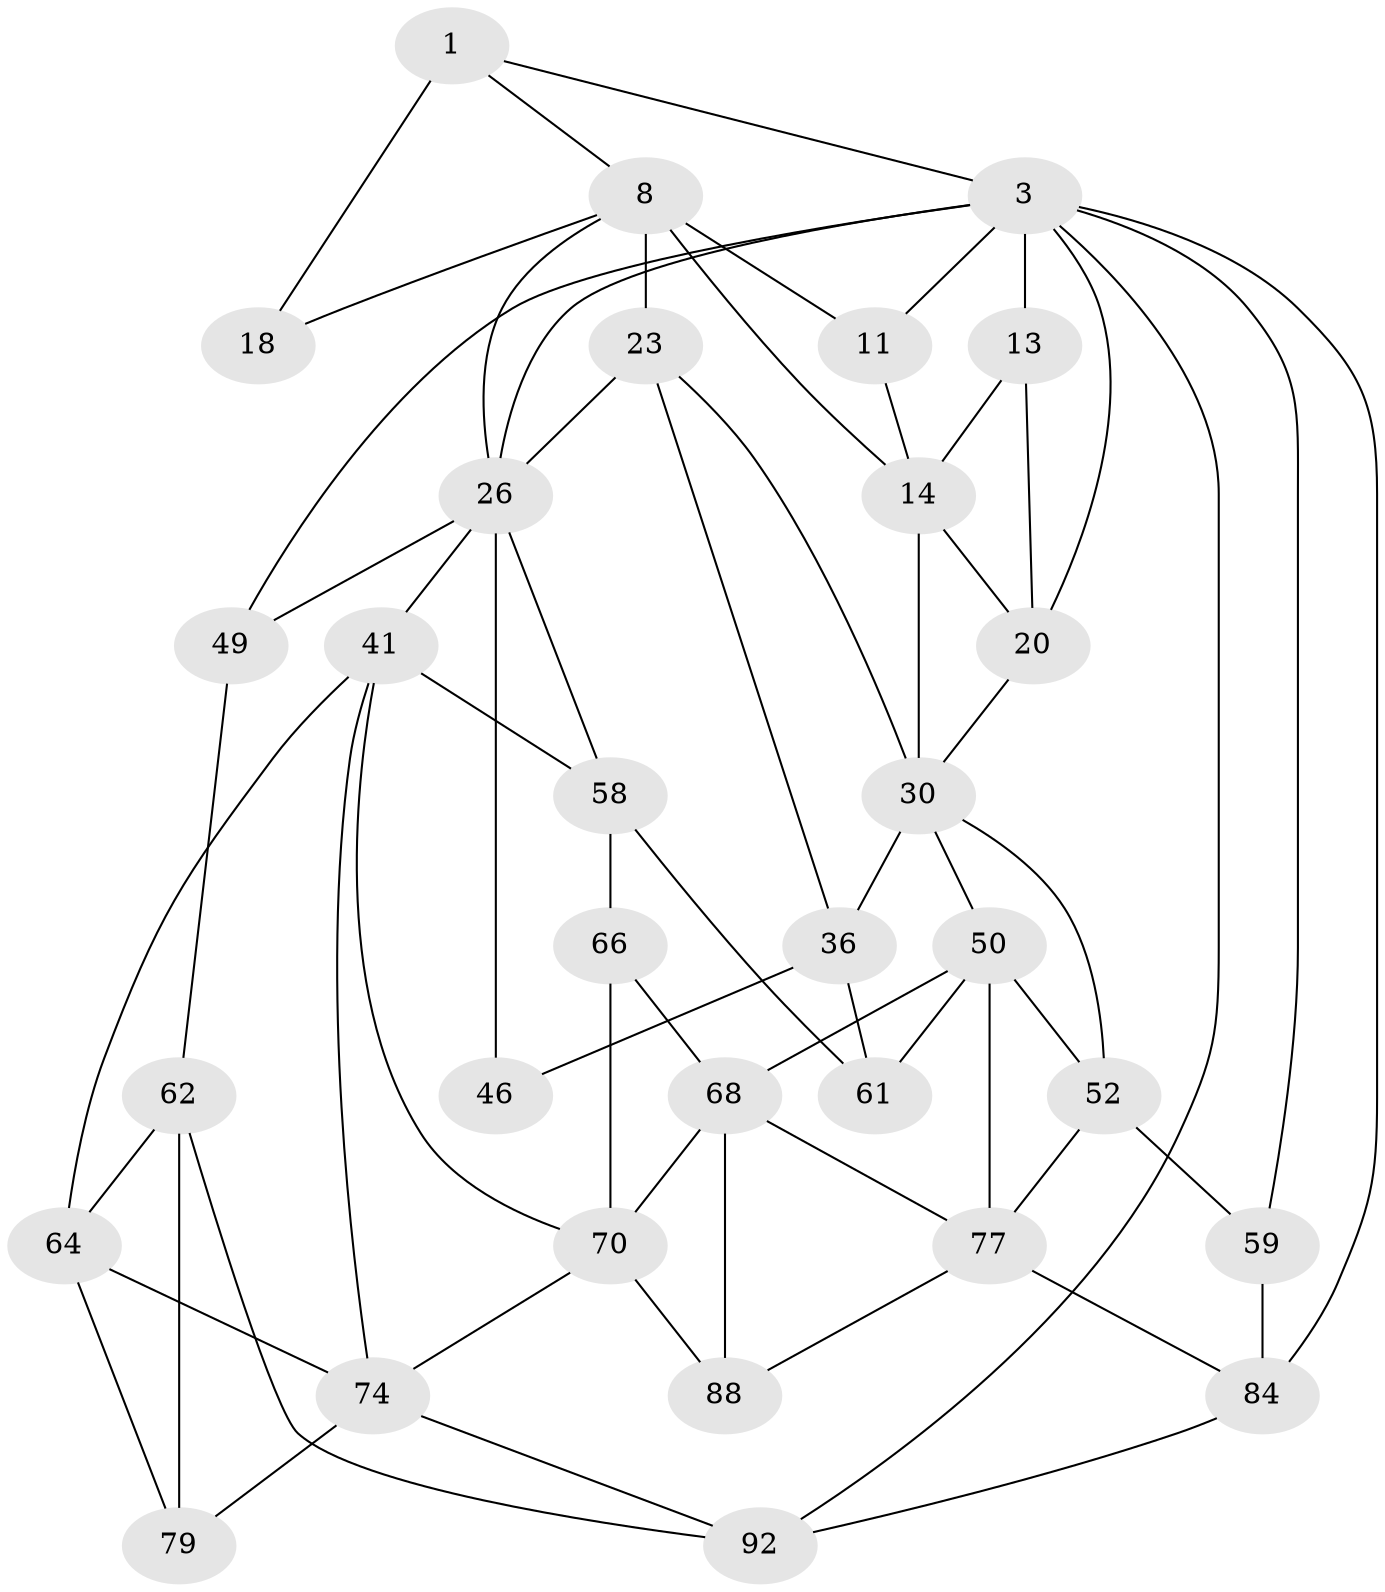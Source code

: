 // original degree distribution, {3: 0.031914893617021274, 6: 0.22340425531914893, 5: 0.5212765957446809, 4: 0.22340425531914893}
// Generated by graph-tools (version 1.1) at 2025/21/03/04/25 18:21:14]
// undirected, 31 vertices, 65 edges
graph export_dot {
graph [start="1"]
  node [color=gray90,style=filled];
  1 [pos="+0.4238338710430269+0",super="+2+7"];
  3 [pos="+1+0",super="+25+54+4"];
  8 [pos="+0.5685044660799458+0.09636660905645396",super="+19+9"];
  11 [pos="+0.3299339717318441+0.063502006531597",super="+12"];
  13 [pos="+0.11673856878081336+0.06945134484455746",super="+16"];
  14 [pos="+0.23167375702023502+0.26996398914473063",super="+15"];
  18 [pos="+0.9171197913959774+0"];
  20 [pos="+0+0.31522466007649547",super="+34"];
  23 [pos="+0.5084578646352627+0.3083463276148146",super="+35+24"];
  26 [pos="+0.8625240059045453+0.30995944202402864",super="+40+27"];
  30 [pos="+0.3410367443420193+0.4149897897502952",super="+31"];
  36 [pos="+0.5113964527524075+0.5177754896302583",super="+43"];
  41 [pos="+0.8688326556743866+0.5572494997259749",super="+56"];
  46 [pos="+0.5128492602975975+0.5296425312483655"];
  49 [pos="+1+0.5284902589847902",super="+55"];
  50 [pos="+0.25967638822781536+0.719350302513108",super="+51+65"];
  52 [pos="+0.21273343237748443+0.7268272659499089",super="+53+82"];
  58 [pos="+0.6621085273925817+0.6661245383694137",super="+60"];
  59 [pos="+0+0.6147106338500647",super="+83"];
  61 [pos="+0.5085105890362619+0.5964920664175035"];
  62 [pos="+1+0.8120744842547313",super="+91+63"];
  64 [pos="+0.8454900747914461+0.715000018224965",super="+73"];
  66 [pos="+0.5881762710033684+0.6837648206972243",super="+67+72"];
  68 [pos="+0.45214220544669803+0.7775390056351744",super="+75"];
  70 [pos="+0.5926371660251037+0.8717389613700783",super="+71+87"];
  74 [pos="+0.705466651398985+0.841096277561396",super="+85"];
  77 [pos="+0.3614341353450478+0.8180625262707762",super="+81"];
  79 [pos="+0.8177183371557443+0.9028930841762248",super="+80"];
  84 [pos="+0+1",super="+94"];
  88 [pos="+0.38389462668152585+1",super="+90"];
  92 [pos="+0.7628755504712441+1",super="+93"];
  1 -- 18 [weight=2];
  1 -- 3;
  1 -- 8;
  3 -- 49 [weight=2];
  3 -- 26;
  3 -- 84 [weight=2];
  3 -- 92;
  3 -- 20;
  3 -- 59;
  3 -- 11;
  3 -- 13;
  8 -- 18;
  8 -- 23 [weight=3];
  8 -- 11;
  8 -- 14;
  8 -- 26;
  11 -- 14;
  13 -- 20;
  13 -- 14;
  14 -- 20;
  14 -- 30;
  20 -- 30;
  23 -- 36 [weight=2];
  23 -- 30 [weight=2];
  23 -- 26;
  26 -- 41 [weight=2];
  26 -- 49;
  26 -- 58;
  26 -- 46 [weight=2];
  30 -- 50;
  30 -- 52;
  30 -- 36;
  36 -- 46;
  36 -- 61;
  41 -- 64;
  41 -- 74;
  41 -- 70;
  41 -- 58;
  49 -- 62;
  50 -- 52;
  50 -- 77;
  50 -- 68;
  50 -- 61;
  52 -- 59 [weight=2];
  52 -- 77;
  58 -- 61;
  58 -- 66;
  59 -- 84;
  62 -- 92;
  62 -- 79 [weight=2];
  62 -- 64;
  64 -- 74;
  64 -- 79;
  66 -- 68;
  66 -- 70;
  68 -- 70;
  68 -- 88 [weight=2];
  68 -- 77;
  70 -- 74;
  70 -- 88;
  74 -- 92;
  74 -- 79;
  77 -- 88;
  77 -- 84;
  84 -- 92;
}
